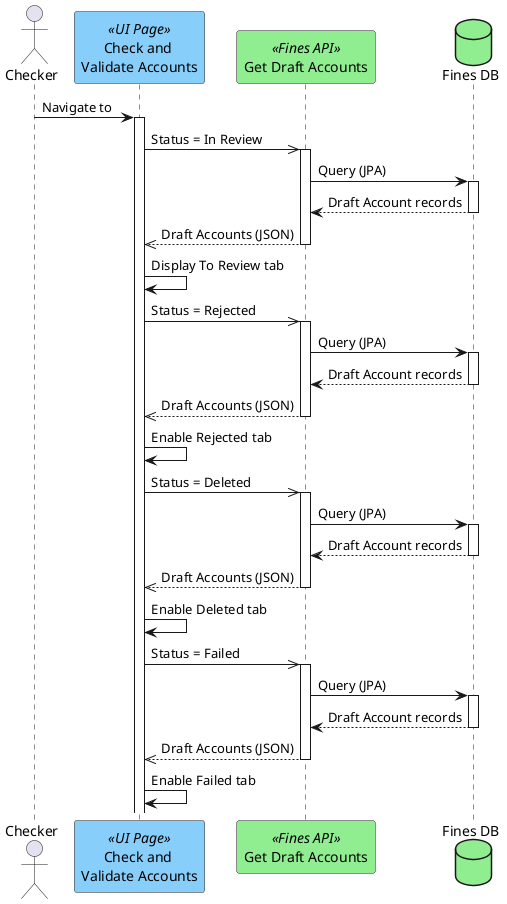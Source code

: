 @startuml
actor "Checker" as user
participant "Check and \nValidate Accounts" as page <<UI Page>> #lightskyblue
participant "Get Draft Accounts" as accounts <<Fines API>> #lightgreen
database "Fines DB" as db #lightgreen
user -> page ++ : Navigate to
page ->> accounts ++ : Status = In Review
accounts -> db ++ : Query (JPA)
accounts <-- db -- : Draft Account records
page <<-- accounts -- : Draft Accounts (JSON)
page -> page : Display To Review tab
page ->> accounts ++ : Status = Rejected
accounts -> db ++ : Query (JPA)
accounts <-- db -- : Draft Account records
page <<-- accounts -- : Draft Accounts (JSON)
page -> page : Enable Rejected tab
page ->> accounts ++ : Status = Deleted
accounts -> db ++ : Query (JPA)
accounts <-- db -- : Draft Account records
page <<-- accounts -- : Draft Accounts (JSON)
page -> page : Enable Deleted tab
page ->> accounts ++ : Status = Failed
accounts -> db ++ : Query (JPA)
accounts <-- db -- : Draft Account records
page <<-- accounts -- : Draft Accounts (JSON)
page -> page : Enable Failed tab
@enduml
